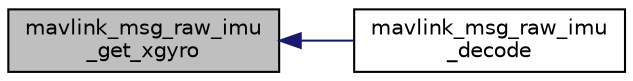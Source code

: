 digraph "mavlink_msg_raw_imu_get_xgyro"
{
 // INTERACTIVE_SVG=YES
  edge [fontname="Helvetica",fontsize="10",labelfontname="Helvetica",labelfontsize="10"];
  node [fontname="Helvetica",fontsize="10",shape=record];
  rankdir="LR";
  Node1 [label="mavlink_msg_raw_imu\l_get_xgyro",height=0.2,width=0.4,color="black", fillcolor="grey75", style="filled" fontcolor="black"];
  Node1 -> Node2 [dir="back",color="midnightblue",fontsize="10",style="solid",fontname="Helvetica"];
  Node2 [label="mavlink_msg_raw_imu\l_decode",height=0.2,width=0.4,color="black", fillcolor="white", style="filled",URL="$v1_80_2common_2mavlink__msg__raw__imu_8h.html#aaa72d88a65a17940ea8b7a480ea6cca0",tooltip="Decode a raw_imu message into a struct. "];
}
